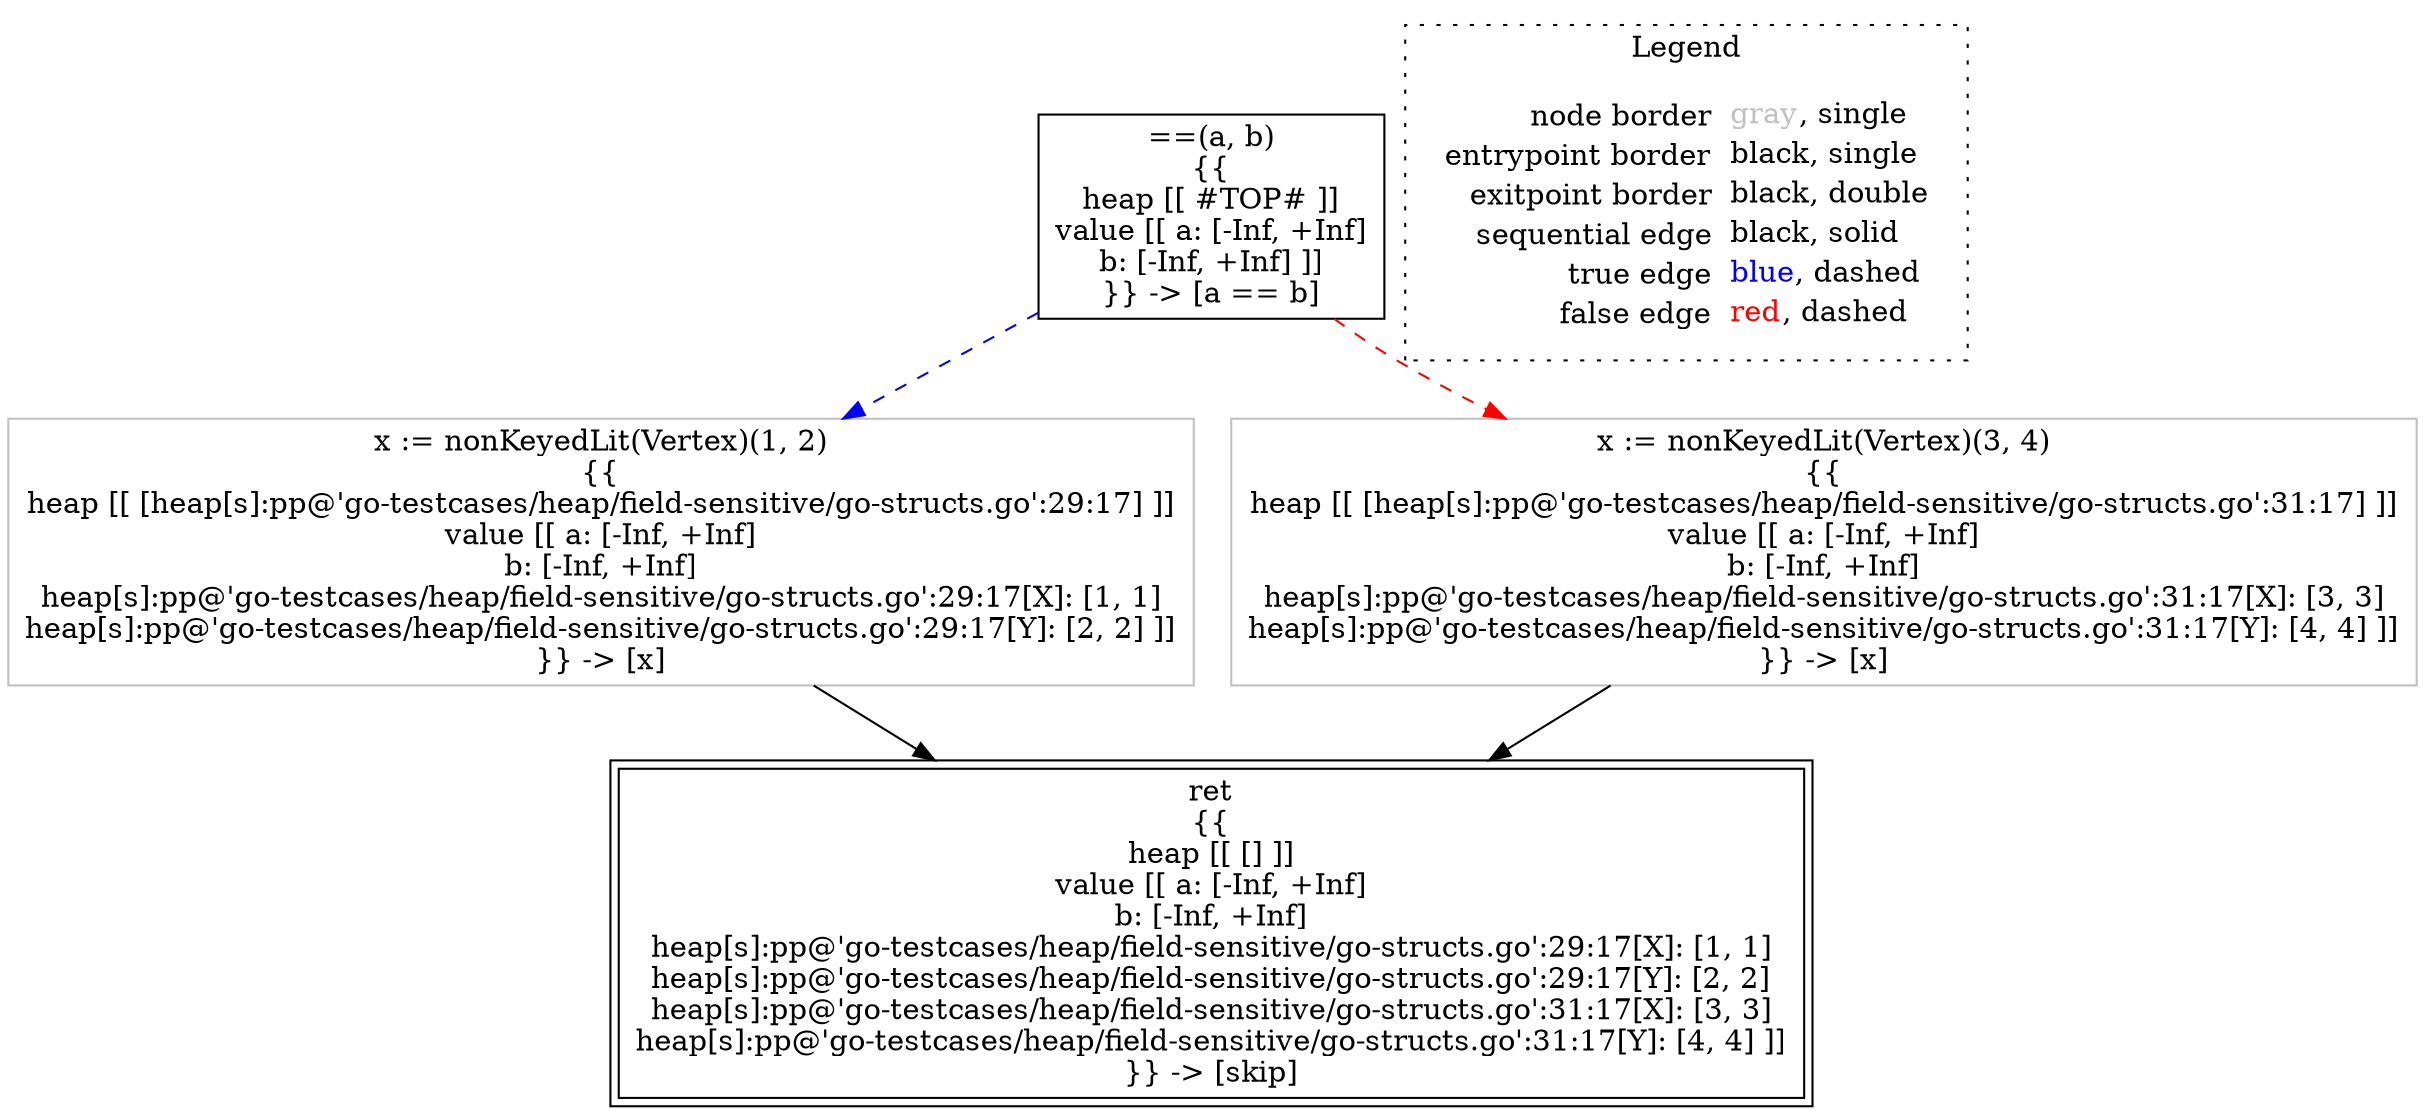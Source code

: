 digraph {
	"node0" [shape="rect",color="black",label=<==(a, b)<BR/>{{<BR/>heap [[ #TOP# ]]<BR/>value [[ a: [-Inf, +Inf]<BR/>b: [-Inf, +Inf] ]]<BR/>}} -&gt; [a == b]>];
	"node1" [shape="rect",color="black",peripheries="2",label=<ret<BR/>{{<BR/>heap [[ [] ]]<BR/>value [[ a: [-Inf, +Inf]<BR/>b: [-Inf, +Inf]<BR/>heap[s]:pp@'go-testcases/heap/field-sensitive/go-structs.go':29:17[X]: [1, 1]<BR/>heap[s]:pp@'go-testcases/heap/field-sensitive/go-structs.go':29:17[Y]: [2, 2]<BR/>heap[s]:pp@'go-testcases/heap/field-sensitive/go-structs.go':31:17[X]: [3, 3]<BR/>heap[s]:pp@'go-testcases/heap/field-sensitive/go-structs.go':31:17[Y]: [4, 4] ]]<BR/>}} -&gt; [skip]>];
	"node2" [shape="rect",color="gray",label=<x := nonKeyedLit(Vertex)(1, 2)<BR/>{{<BR/>heap [[ [heap[s]:pp@'go-testcases/heap/field-sensitive/go-structs.go':29:17] ]]<BR/>value [[ a: [-Inf, +Inf]<BR/>b: [-Inf, +Inf]<BR/>heap[s]:pp@'go-testcases/heap/field-sensitive/go-structs.go':29:17[X]: [1, 1]<BR/>heap[s]:pp@'go-testcases/heap/field-sensitive/go-structs.go':29:17[Y]: [2, 2] ]]<BR/>}} -&gt; [x]>];
	"node3" [shape="rect",color="gray",label=<x := nonKeyedLit(Vertex)(3, 4)<BR/>{{<BR/>heap [[ [heap[s]:pp@'go-testcases/heap/field-sensitive/go-structs.go':31:17] ]]<BR/>value [[ a: [-Inf, +Inf]<BR/>b: [-Inf, +Inf]<BR/>heap[s]:pp@'go-testcases/heap/field-sensitive/go-structs.go':31:17[X]: [3, 3]<BR/>heap[s]:pp@'go-testcases/heap/field-sensitive/go-structs.go':31:17[Y]: [4, 4] ]]<BR/>}} -&gt; [x]>];
	"node0" -> "node2" [color="blue",style="dashed"];
	"node0" -> "node3" [color="red",style="dashed"];
	"node2" -> "node1" [color="black"];
	"node3" -> "node1" [color="black"];
subgraph cluster_legend {
	label="Legend";
	style=dotted;
	node [shape=plaintext];
	"legend" [label=<<table border="0" cellpadding="2" cellspacing="0" cellborder="0"><tr><td align="right">node border&nbsp;</td><td align="left"><font color="gray">gray</font>, single</td></tr><tr><td align="right">entrypoint border&nbsp;</td><td align="left"><font color="black">black</font>, single</td></tr><tr><td align="right">exitpoint border&nbsp;</td><td align="left"><font color="black">black</font>, double</td></tr><tr><td align="right">sequential edge&nbsp;</td><td align="left"><font color="black">black</font>, solid</td></tr><tr><td align="right">true edge&nbsp;</td><td align="left"><font color="blue">blue</font>, dashed</td></tr><tr><td align="right">false edge&nbsp;</td><td align="left"><font color="red">red</font>, dashed</td></tr></table>>];
}

}
